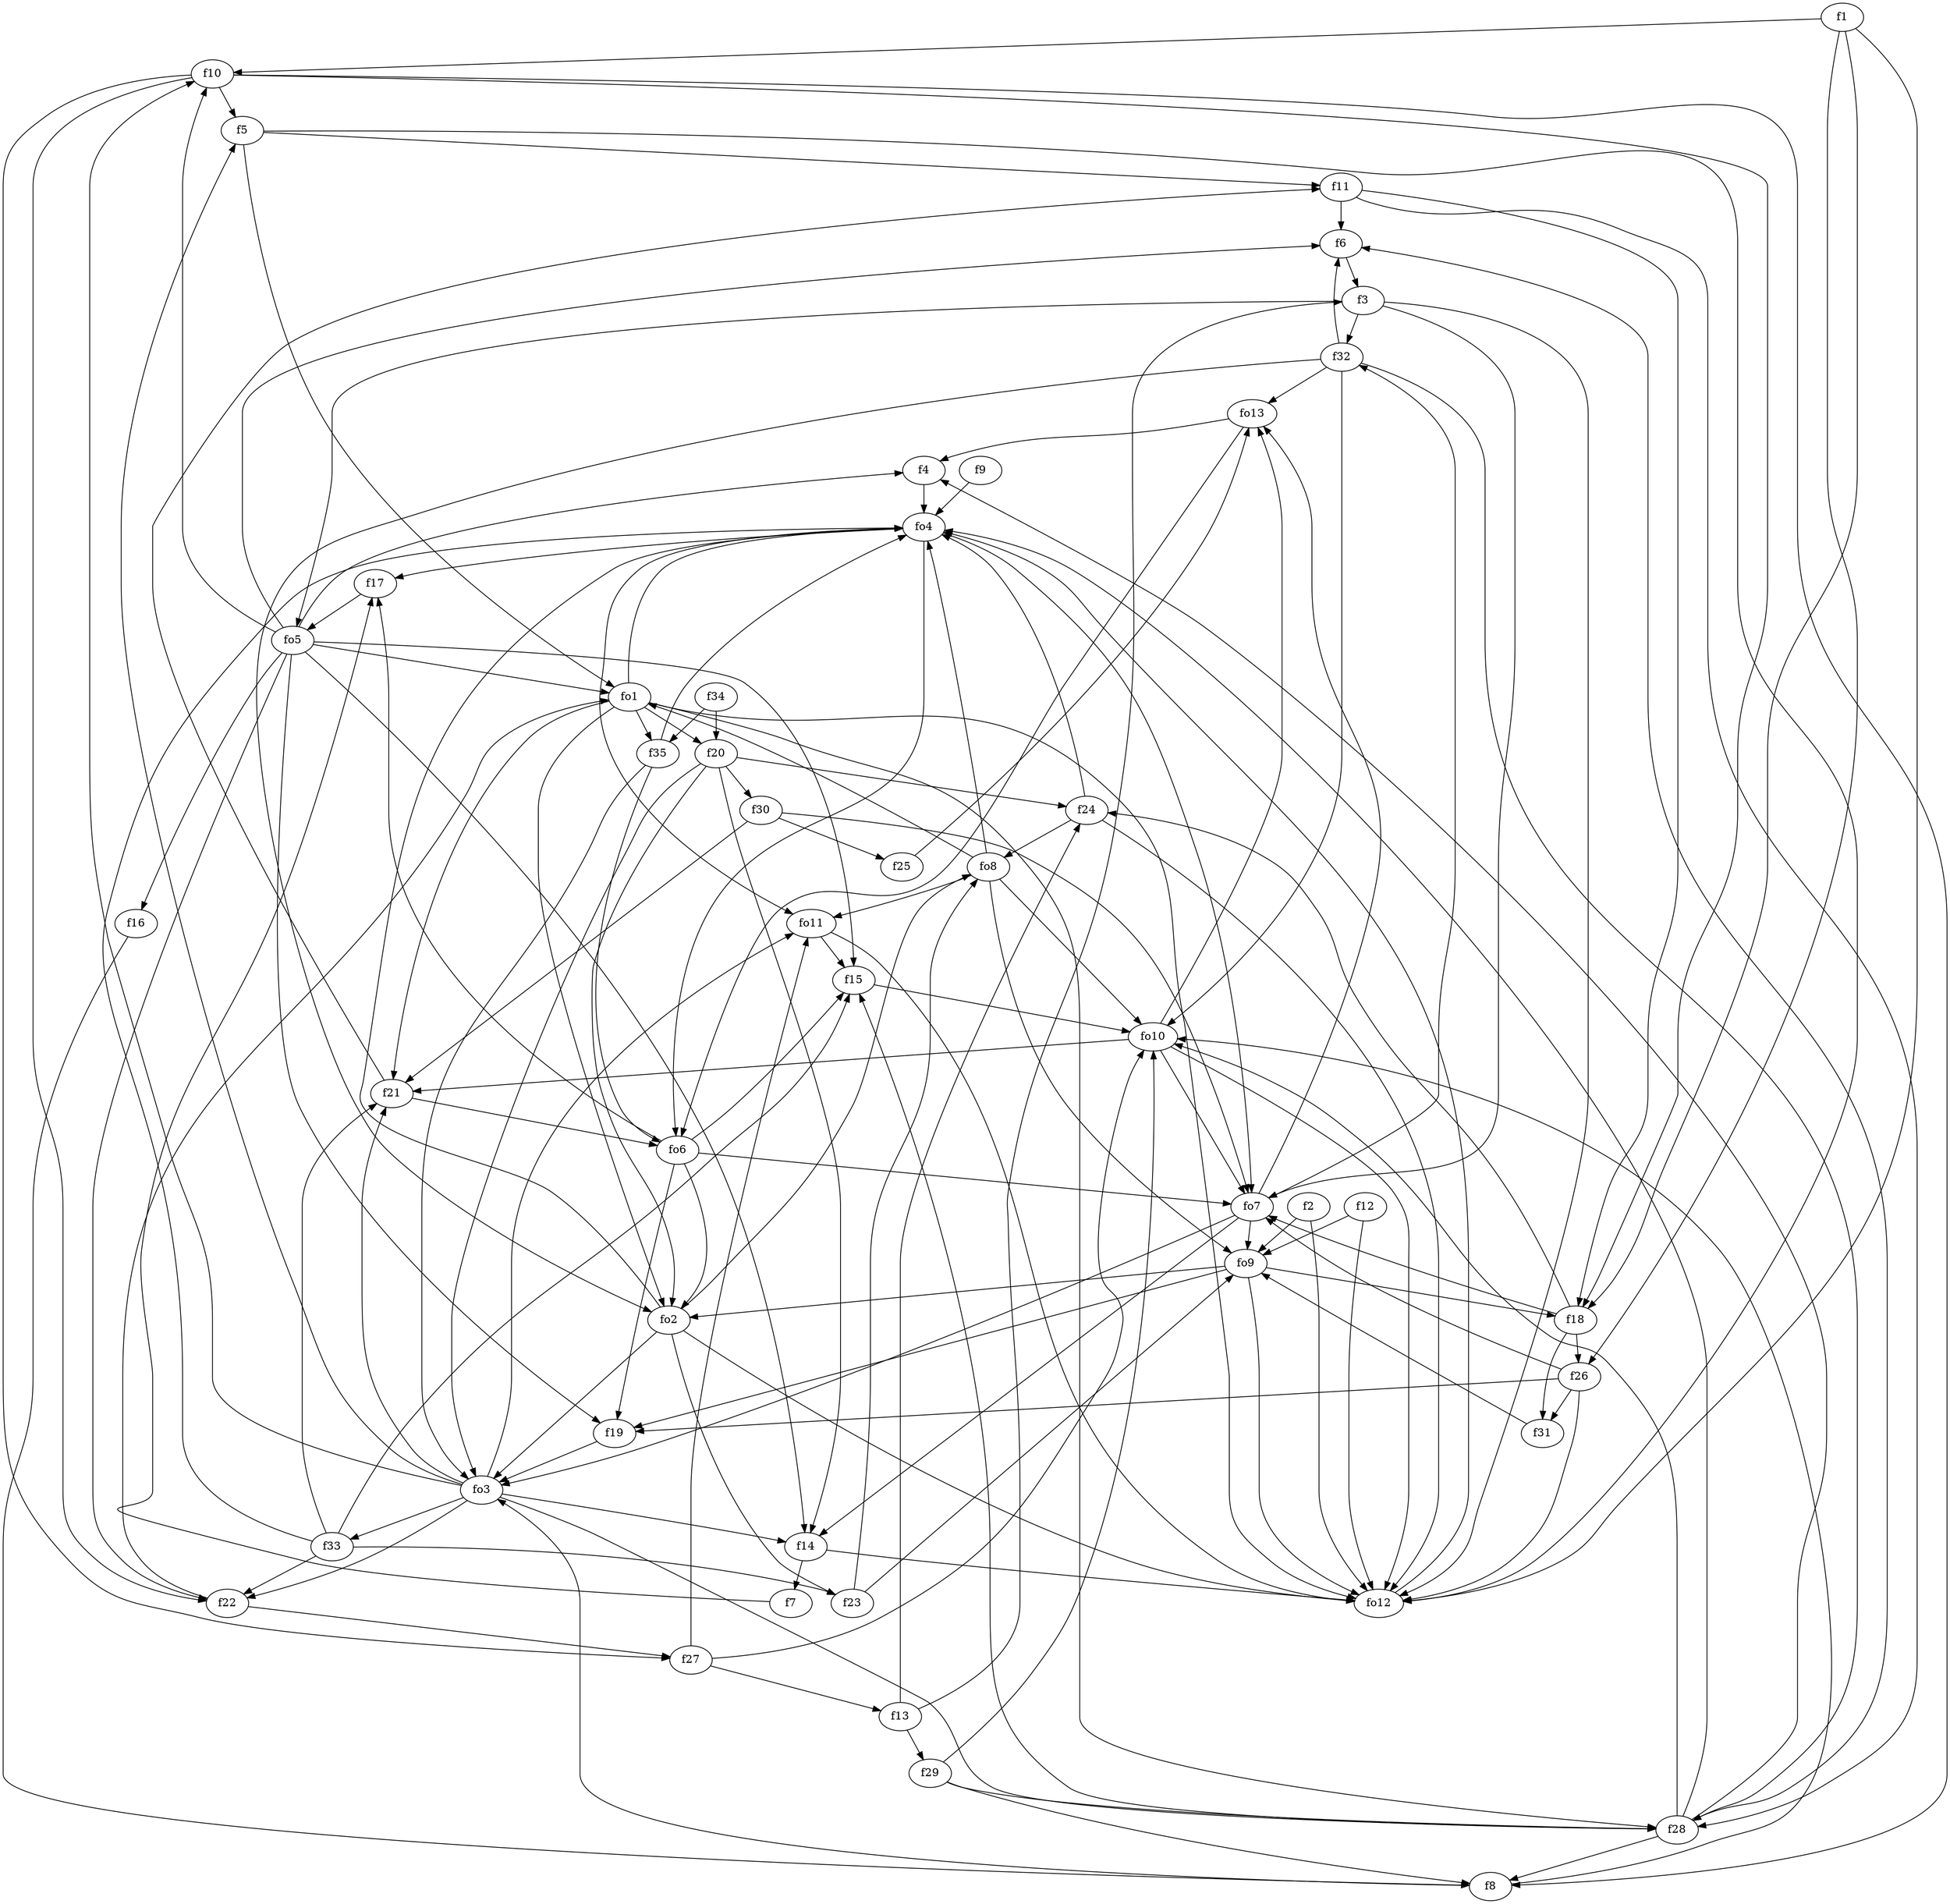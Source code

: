 strict digraph  {
f1;
f2;
f3;
f4;
f5;
f6;
f7;
f8;
f9;
f10;
f11;
f12;
f13;
f14;
f15;
f16;
f17;
f18;
f19;
f20;
f21;
f22;
f23;
f24;
f25;
f26;
f27;
f28;
f29;
f30;
f31;
f32;
f33;
f34;
f35;
fo1;
fo2;
fo3;
fo4;
fo5;
fo6;
fo7;
fo8;
fo9;
fo10;
fo11;
fo12;
fo13;
f1 -> fo12  [weight=2];
f1 -> f10  [weight=2];
f1 -> f26  [weight=2];
f1 -> f18  [weight=2];
f2 -> fo9  [weight=2];
f2 -> fo12  [weight=2];
f3 -> fo7  [weight=2];
f3 -> fo12  [weight=2];
f3 -> f32  [weight=2];
f3 -> fo5  [weight=2];
f4 -> fo4  [weight=2];
f5 -> f11  [weight=2];
f5 -> fo1  [weight=2];
f5 -> fo12  [weight=2];
f6 -> f3  [weight=2];
f7 -> f17  [weight=2];
f8 -> fo10  [weight=2];
f8 -> fo3  [weight=2];
f9 -> fo4  [weight=2];
f10 -> f27  [weight=2];
f10 -> f18  [weight=2];
f10 -> f5  [weight=2];
f10 -> f8  [weight=2];
f10 -> f22  [weight=2];
f11 -> f6  [weight=2];
f11 -> f18  [weight=2];
f11 -> f28  [weight=2];
f12 -> fo9  [weight=2];
f12 -> fo12  [weight=2];
f13 -> f3  [weight=2];
f13 -> f29  [weight=2];
f13 -> f24  [weight=2];
f14 -> f7  [weight=2];
f14 -> fo12  [weight=2];
f15 -> fo10  [weight=2];
f16 -> f8  [weight=2];
f17 -> fo5  [weight=2];
f18 -> f26  [weight=2];
f18 -> fo7  [weight=2];
f18 -> f31  [weight=2];
f18 -> f24  [weight=2];
f19 -> fo3  [weight=2];
f20 -> f30  [weight=2];
f20 -> fo3  [weight=2];
f20 -> f14  [weight=2];
f20 -> f24  [weight=2];
f20 -> fo2  [weight=2];
f21 -> f11  [weight=2];
f21 -> fo6  [weight=2];
f22 -> f27  [weight=2];
f22 -> fo1  [weight=2];
f23 -> fo8  [weight=2];
f23 -> fo9  [weight=2];
f24 -> fo12  [weight=2];
f24 -> fo4  [weight=2];
f24 -> fo8  [weight=2];
f25 -> fo13  [weight=2];
f26 -> fo12  [weight=2];
f26 -> fo7  [weight=2];
f26 -> f31  [weight=2];
f26 -> f19  [weight=2];
f27 -> fo11  [weight=2];
f27 -> fo10  [weight=2];
f27 -> f13  [weight=2];
f28 -> fo4  [weight=2];
f28 -> f8  [weight=2];
f28 -> f15  [weight=2];
f28 -> f4  [weight=2];
f28 -> fo10  [weight=2];
f28 -> f6  [weight=2];
f29 -> f28  [weight=2];
f29 -> fo10  [weight=2];
f29 -> f8  [weight=2];
f30 -> fo7  [weight=2];
f30 -> f25  [weight=2];
f30 -> f21  [weight=2];
f31 -> fo9  [weight=2];
f32 -> fo10  [weight=2];
f32 -> f6  [weight=2];
f32 -> fo2  [weight=2];
f32 -> fo13  [weight=2];
f32 -> f28  [weight=2];
f33 -> f22  [weight=2];
f33 -> fo4  [weight=2];
f33 -> f21  [weight=2];
f33 -> f23  [weight=2];
f33 -> f15  [weight=2];
f34 -> f20  [weight=2];
f34 -> f35  [weight=2];
f35 -> fo6  [weight=2];
f35 -> fo4  [weight=2];
f35 -> fo3  [weight=2];
fo1 -> fo4  [weight=2];
fo1 -> fo12  [weight=2];
fo1 -> fo2  [weight=2];
fo1 -> f20  [weight=2];
fo1 -> f35  [weight=2];
fo1 -> f21  [weight=2];
fo1 -> f28  [weight=2];
fo2 -> fo4  [weight=2];
fo2 -> fo12  [weight=2];
fo2 -> fo8  [weight=2];
fo2 -> f23  [weight=2];
fo2 -> fo3  [weight=2];
fo3 -> f10  [weight=2];
fo3 -> f14  [weight=2];
fo3 -> f21  [weight=2];
fo3 -> f22  [weight=2];
fo3 -> f28  [weight=2];
fo3 -> fo11  [weight=2];
fo3 -> f5  [weight=2];
fo3 -> f33  [weight=2];
fo4 -> fo6  [weight=2];
fo4 -> fo11  [weight=2];
fo4 -> fo7  [weight=2];
fo4 -> f17  [weight=2];
fo5 -> f15  [weight=2];
fo5 -> f4  [weight=2];
fo5 -> fo1  [weight=2];
fo5 -> f19  [weight=2];
fo5 -> f14  [weight=2];
fo5 -> f16  [weight=2];
fo5 -> f22  [weight=2];
fo5 -> f10  [weight=2];
fo5 -> f6  [weight=2];
fo6 -> f15  [weight=2];
fo6 -> f17  [weight=2];
fo6 -> fo2  [weight=2];
fo6 -> fo7  [weight=2];
fo6 -> f19  [weight=2];
fo7 -> fo9  [weight=2];
fo7 -> fo3  [weight=2];
fo7 -> f32  [weight=2];
fo7 -> f14  [weight=2];
fo7 -> fo13  [weight=2];
fo8 -> fo1  [weight=2];
fo8 -> fo11  [weight=2];
fo8 -> fo9  [weight=2];
fo8 -> fo4  [weight=2];
fo8 -> fo10  [weight=2];
fo9 -> fo12  [weight=2];
fo9 -> f18  [weight=2];
fo9 -> f19  [weight=2];
fo9 -> fo2  [weight=2];
fo10 -> fo13  [weight=2];
fo10 -> fo7  [weight=2];
fo10 -> fo12  [weight=2];
fo10 -> f21  [weight=2];
fo11 -> fo12  [weight=2];
fo11 -> f15  [weight=2];
fo12 -> fo4  [weight=2];
fo13 -> fo6  [weight=2];
fo13 -> f4  [weight=2];
}
